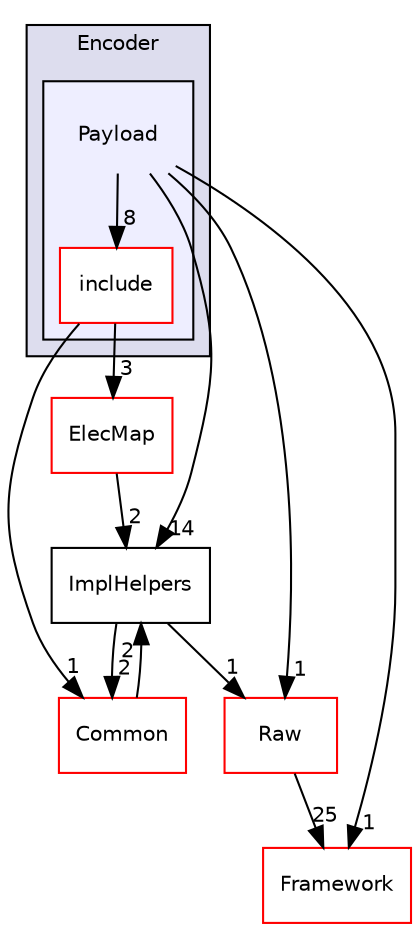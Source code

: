 digraph "/home/travis/build/AliceO2Group/AliceO2/Detectors/MUON/MCH/Raw/Encoder/Payload" {
  bgcolor=transparent;
  compound=true
  node [ fontsize="10", fontname="Helvetica"];
  edge [ labelfontsize="10", labelfontname="Helvetica"];
  subgraph clusterdir_934398cf98861ce15dff28db7cb4f35f {
    graph [ bgcolor="#ddddee", pencolor="black", label="Encoder" fontname="Helvetica", fontsize="10", URL="dir_934398cf98861ce15dff28db7cb4f35f.html"]
  subgraph clusterdir_2ef0ee86fbed2ceff25db7389dceac19 {
    graph [ bgcolor="#eeeeff", pencolor="black", label="" URL="dir_2ef0ee86fbed2ceff25db7389dceac19.html"];
    dir_2ef0ee86fbed2ceff25db7389dceac19 [shape=plaintext label="Payload"];
    dir_ff79bf818ac792aa95ced1da496e7992 [shape=box label="include" color="red" fillcolor="white" style="filled" URL="dir_ff79bf818ac792aa95ced1da496e7992.html"];
  }
  }
  dir_0cfbacb297625179725e3de4f30c0e94 [shape=box label="ElecMap" color="red" URL="dir_0cfbacb297625179725e3de4f30c0e94.html"];
  dir_55964488a5749f1fcba45aaf4e122cee [shape=box label="Common" color="red" URL="dir_55964488a5749f1fcba45aaf4e122cee.html"];
  dir_cfadcf1c28477e06298c128044978e91 [shape=box label="ImplHelpers" URL="dir_cfadcf1c28477e06298c128044978e91.html"];
  dir_bcbb2cf9a3d3d83e5515c82071a07177 [shape=box label="Framework" color="red" URL="dir_bcbb2cf9a3d3d83e5515c82071a07177.html"];
  dir_26637d1bd82229bc9ed97f7e706be743 [shape=box label="Raw" color="red" URL="dir_26637d1bd82229bc9ed97f7e706be743.html"];
  dir_0cfbacb297625179725e3de4f30c0e94->dir_cfadcf1c28477e06298c128044978e91 [headlabel="2", labeldistance=1.5 headhref="dir_000408_000535.html"];
  dir_55964488a5749f1fcba45aaf4e122cee->dir_cfadcf1c28477e06298c128044978e91 [headlabel="2", labeldistance=1.5 headhref="dir_000523_000535.html"];
  dir_ff79bf818ac792aa95ced1da496e7992->dir_0cfbacb297625179725e3de4f30c0e94 [headlabel="3", labeldistance=1.5 headhref="dir_000533_000408.html"];
  dir_ff79bf818ac792aa95ced1da496e7992->dir_55964488a5749f1fcba45aaf4e122cee [headlabel="1", labeldistance=1.5 headhref="dir_000533_000523.html"];
  dir_cfadcf1c28477e06298c128044978e91->dir_55964488a5749f1fcba45aaf4e122cee [headlabel="2", labeldistance=1.5 headhref="dir_000535_000523.html"];
  dir_cfadcf1c28477e06298c128044978e91->dir_26637d1bd82229bc9ed97f7e706be743 [headlabel="1", labeldistance=1.5 headhref="dir_000535_000556.html"];
  dir_2ef0ee86fbed2ceff25db7389dceac19->dir_ff79bf818ac792aa95ced1da496e7992 [headlabel="8", labeldistance=1.5 headhref="dir_000532_000533.html"];
  dir_2ef0ee86fbed2ceff25db7389dceac19->dir_cfadcf1c28477e06298c128044978e91 [headlabel="14", labeldistance=1.5 headhref="dir_000532_000535.html"];
  dir_2ef0ee86fbed2ceff25db7389dceac19->dir_bcbb2cf9a3d3d83e5515c82071a07177 [headlabel="1", labeldistance=1.5 headhref="dir_000532_000013.html"];
  dir_2ef0ee86fbed2ceff25db7389dceac19->dir_26637d1bd82229bc9ed97f7e706be743 [headlabel="1", labeldistance=1.5 headhref="dir_000532_000556.html"];
  dir_26637d1bd82229bc9ed97f7e706be743->dir_bcbb2cf9a3d3d83e5515c82071a07177 [headlabel="25", labeldistance=1.5 headhref="dir_000556_000013.html"];
}
